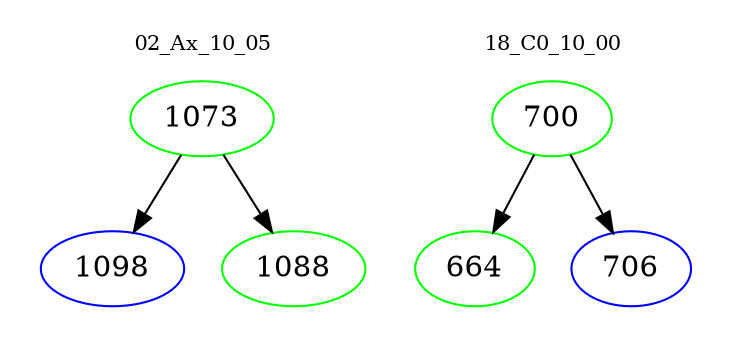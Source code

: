digraph{
subgraph cluster_0 {
color = white
label = "02_Ax_10_05";
fontsize=10;
T0_1073 [label="1073", color="green"]
T0_1073 -> T0_1098 [color="black"]
T0_1098 [label="1098", color="blue"]
T0_1073 -> T0_1088 [color="black"]
T0_1088 [label="1088", color="green"]
}
subgraph cluster_1 {
color = white
label = "18_C0_10_00";
fontsize=10;
T1_700 [label="700", color="green"]
T1_700 -> T1_664 [color="black"]
T1_664 [label="664", color="green"]
T1_700 -> T1_706 [color="black"]
T1_706 [label="706", color="blue"]
}
}
